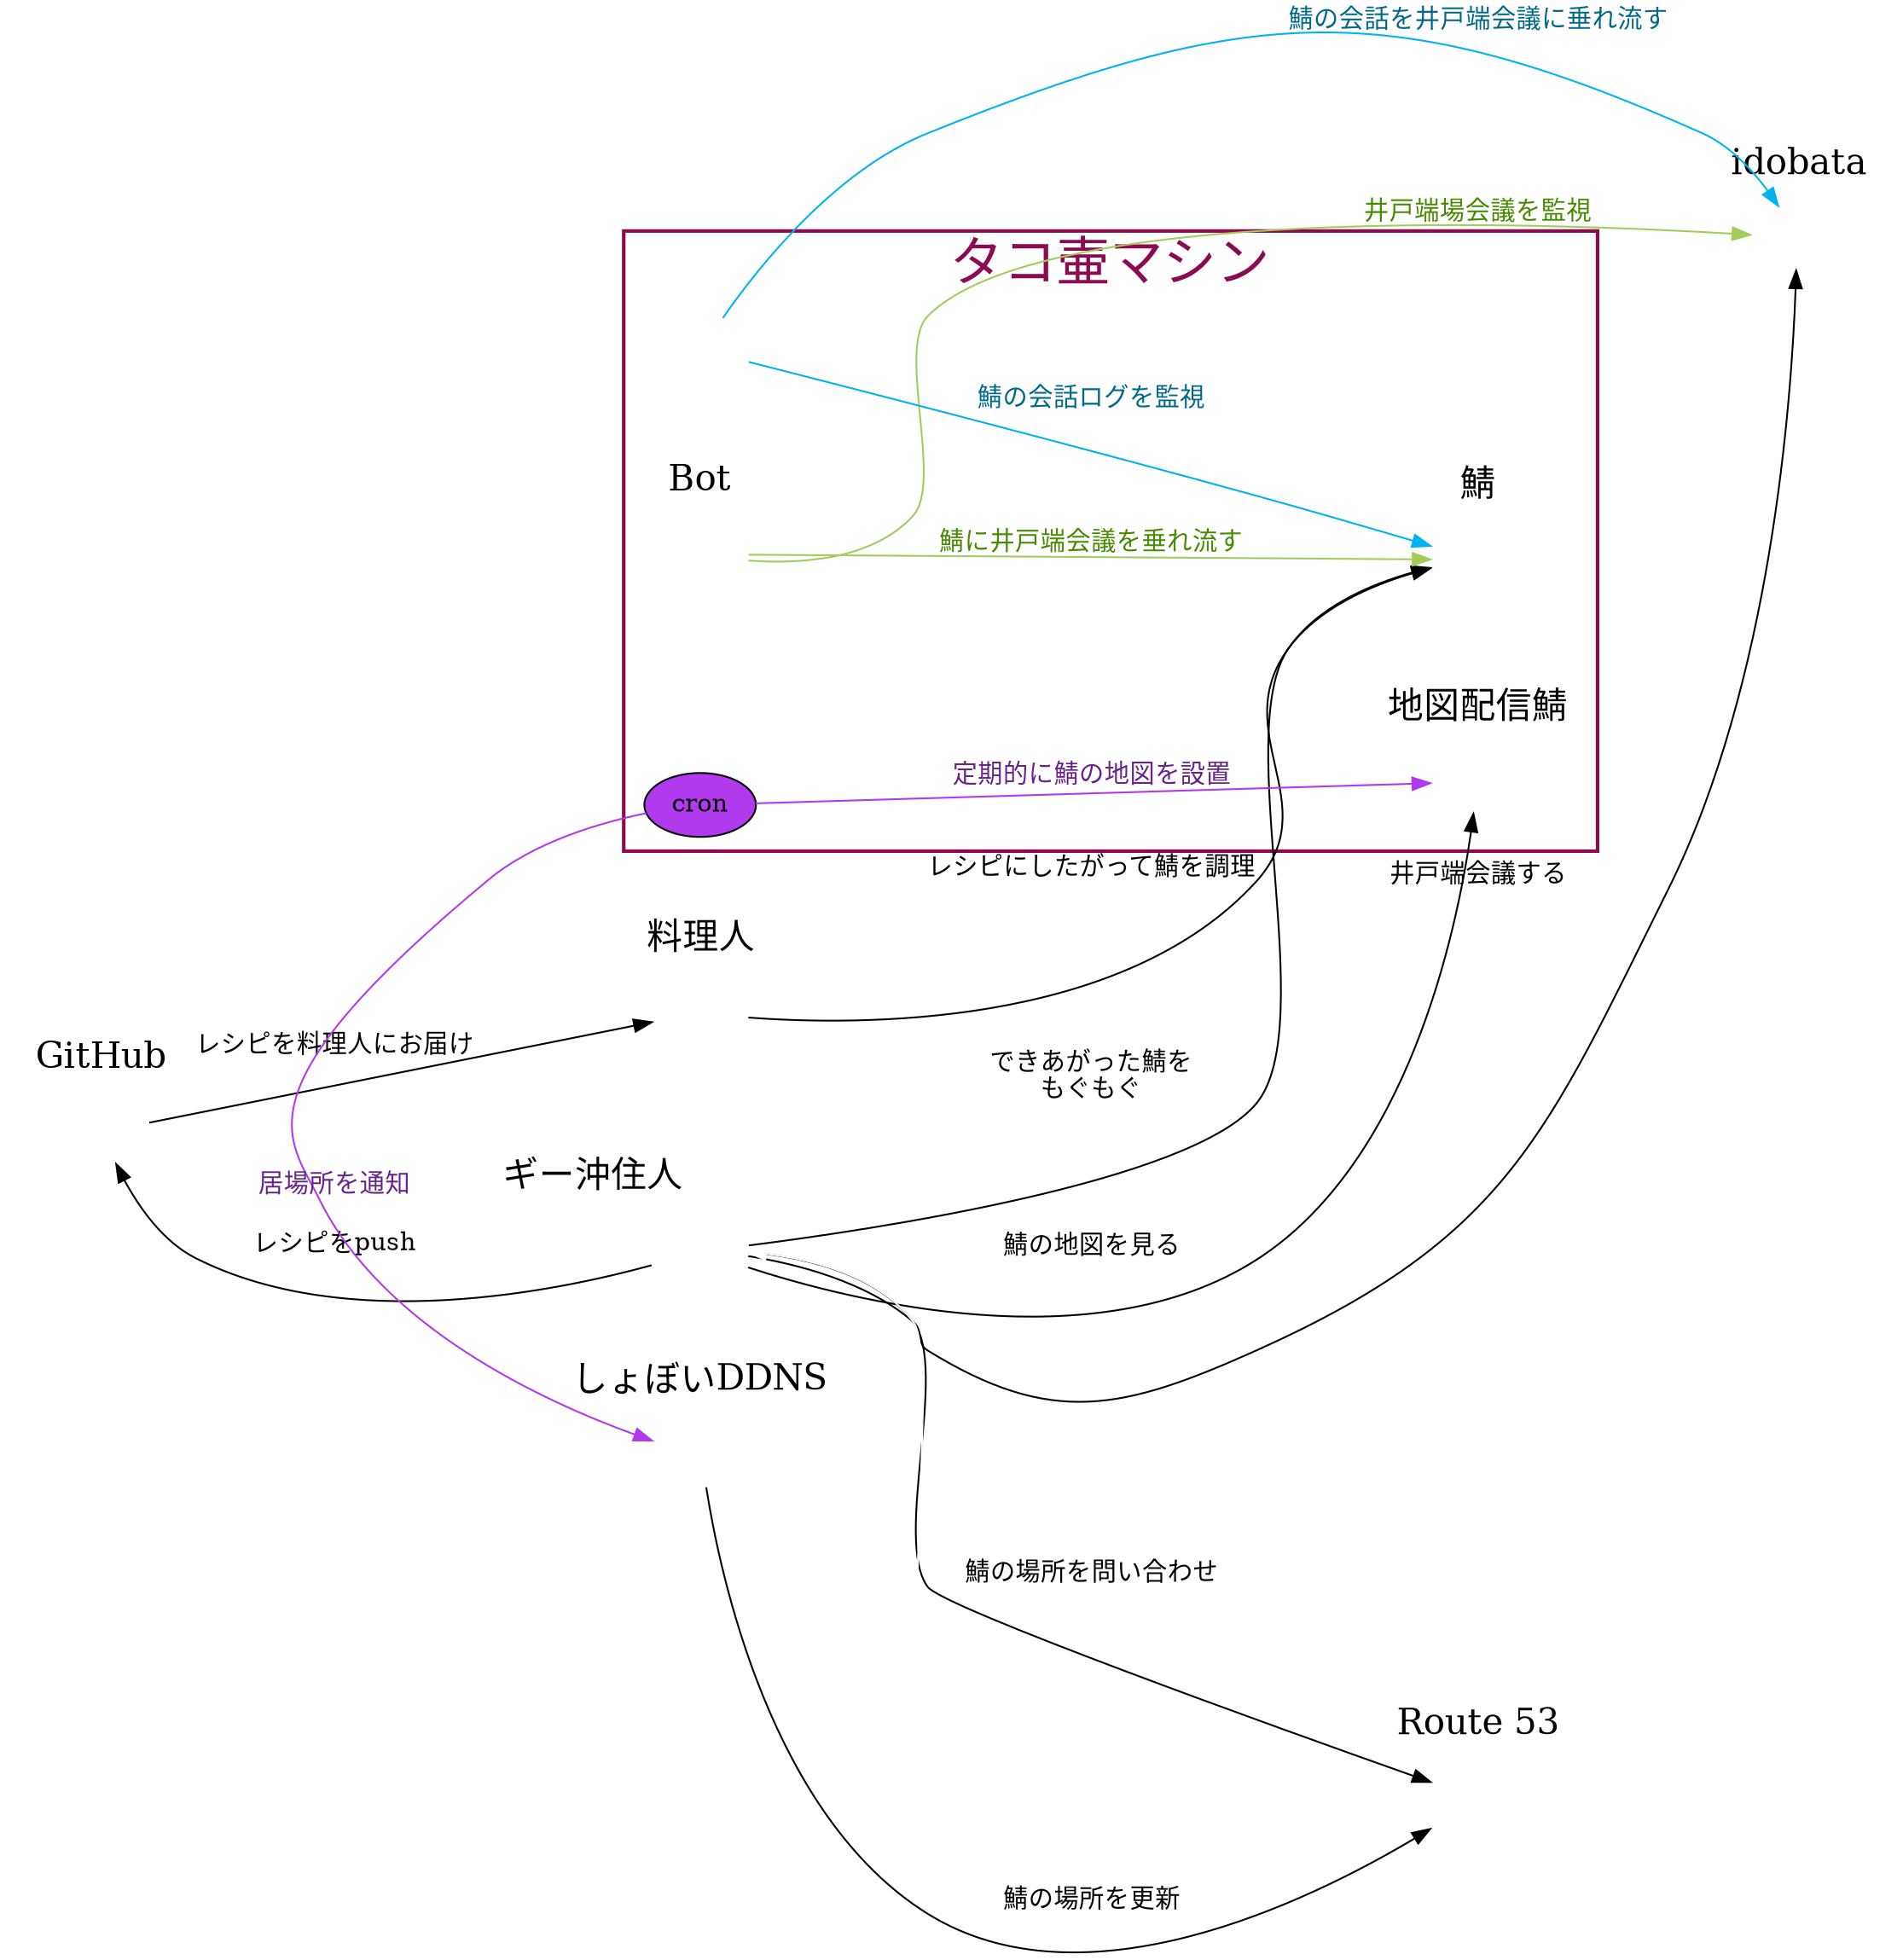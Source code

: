 digraph G {
  subgraph cluster0 {
    label="GitHub";
    penwidth="0";
    fontsize="20";
    GitHub;
  }
  subgraph cluster1 {
    label="料理人";
    penwidth="0";
    fontsize="20";
    TravisCI;
  }
  subgraph cluster2 {
    label="ギー沖住人　　　　　　";
    penwidth="0";
    fontsize="20";
    Geek;
  }
  subgraph cluster3 {
    label="Route 53";
    penwidth="0";
    fontsize="20";
    Route53;
  }
  subgraph cluster4 {
    label="しょぼいDDNS";
    penwidth="0";
    fontsize="20";
    ShyoboiDDNS;
  }
  subgraph cluster5 {
    subgraph cluster0 {
      label="鯖";
      penwidth="0";
      fontsize="20";
      Octpus;
    }
    subgraph cluster1 {
      label="Bot";
      penwidth="0";
      fontsize="20";
      Bot;
    }
    subgraph cluster2 {
      label="地図配信鯖";
      penwidth="0";
      fontsize="20";
      Map;
    }
    label="タコ壷マシン";
    fontsize="30";
    fontcolor="deeppink4";
    pencolor="deeppink4";
    style="bold";
    fontname="Hiragino Kaku Gothic Std";
    Octpus[image="/Users/sei/src/github.com/GeekHouseOkinawa/octpus/doc/remote_images/minecraft_200x200.png",label="",shape="none"];
    Bot[image="/Users/sei/src/github.com/GeekHouseOkinawa/octpus/doc/remote_images/creeper_200x200.png",label="",shape="none"];
    Map[image="/Users/sei/src/github.com/GeekHouseOkinawa/octpus/doc/remote_images/nginx_200x200.png",label="",shape="none"];
    Cron[label="cron",fillcolor="darkorchid2",style="filled"];
    Fluentd[image="/Users/sei/src/github.com/GeekHouseOkinawa/octpus/doc/remote_images/fluentd_200x200.png",label="",shape="none"];
  }
  subgraph cluster6 {
    label="idobata";
    penwidth="0";
    fontsize="20";
    Idobata;
  }
  overlap="false";
  nodesep="1.1";
  rankdir="LR";
  GitHub[image="/Users/sei/src/github.com/GeekHouseOkinawa/octpus/doc/remote_images/mark_github_200x200.png",label="",shape="none"];
  TravisCI[image="/Users/sei/src/github.com/GeekHouseOkinawa/octpus/doc/remote_images/travis_200x200.png",label="",shape="none"];
  Geek[image="/Users/sei/src/github.com/GeekHouseOkinawa/octpus/doc/remote_images/person_200x200.png",label="",shape="none"];
  Route53[image="/Users/sei/src/github.com/GeekHouseOkinawa/octpus/doc/remote_images/route53_200x200.png",label="",shape="none"];
  ShyoboiDDNS[image="/Users/sei/src/github.com/GeekHouseOkinawa/octpus/doc/remote_images/heroku_200x200.png",label="",shape="none"];
  Idobata[image="/Users/sei/src/github.com/GeekHouseOkinawa/octpus/doc/remote_images/idobata_200x200.png",label="",shape="none"];
  Octpus;
  Bot;
  Fluentd;
  Cron;
  Map;
  Geek -> Route53[label="鯖の場所を問い合わせ"];
  Route53 -> Geek[label="",color="white",style="none"];
  GitHub -> TravisCI[label="レシピを料理人にお届け"];
  Geek -> GitHub[label="レシピをpush"];
  TravisCI -> Octpus[label="レシピにしたがって鯖を調理"];
  Geek -> Octpus[label="できあがった鯖を\nもぐもぐ"];
  ShyoboiDDNS -> Route53[label="鯖の場所を更新"];
  Bot -> Idobata[label="井戸端場会議を監視",color="darkolivegreen3",fontcolor="chartreuse4"];
  Bot -> Octpus[label="鯖に井戸端会議を垂れ流す",color="darkolivegreen3",fontcolor="chartreuse4"];
  Fluentd -> Octpus[label="鯖の会話ログを監視",color="deepskyblue2",fontcolor="deepskyblue4"];
  Fluentd -> Idobata[label="鯖の会話を井戸端会議に垂れ流す",color="deepskyblue2",fontcolor="deepskyblue4"];
  Cron -> ShyoboiDDNS[label="居場所を通知",color="darkorchid2",fontcolor="darkorchid4"];
  Cron -> Map[label="定期的に鯖の地図を設置",color="darkorchid2",fontcolor="darkorchid4"];
  Geek -> Map[label="鯖の地図を見る"];
  Geek -> Idobata[label="井戸端会議する",minlen="2"];
}
